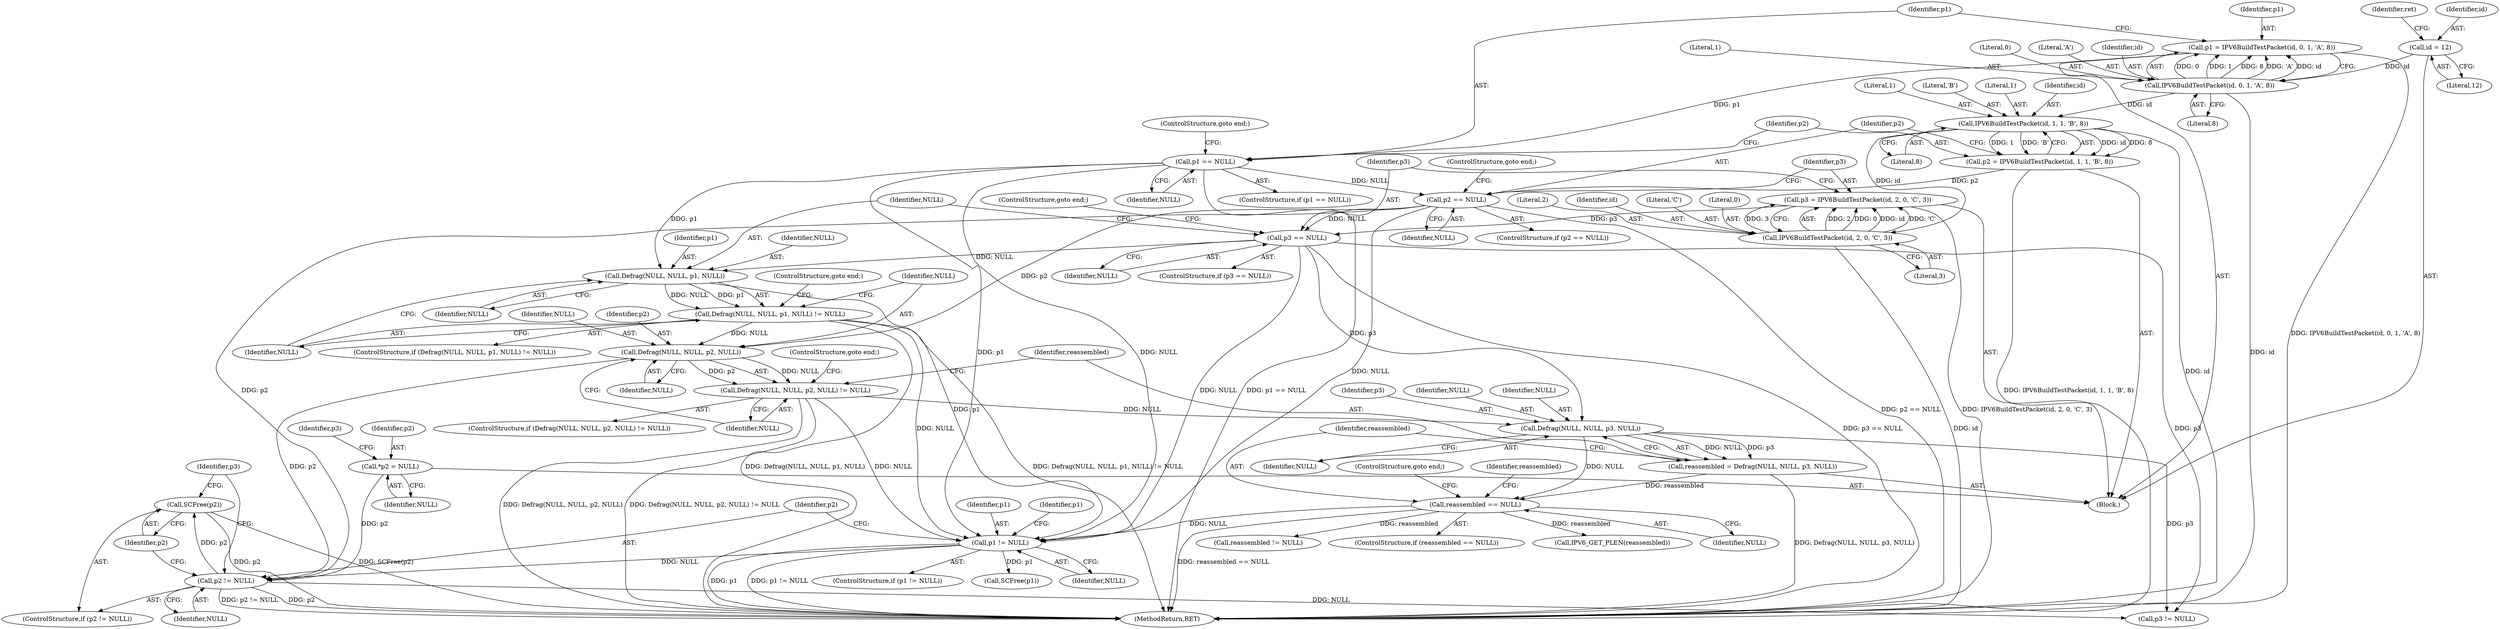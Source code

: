 digraph "1_suricata_4a04f814b15762eb446a5ead4d69d021512df6f8_15@pointer" {
"1000281" [label="(Call,SCFree(p2))"];
"1000278" [label="(Call,p2 != NULL)"];
"1000182" [label="(Call,Defrag(NULL, NULL, p2, NULL))"];
"1000172" [label="(Call,Defrag(NULL, NULL, p1, NULL) != NULL)"];
"1000173" [label="(Call,Defrag(NULL, NULL, p1, NULL))"];
"1000167" [label="(Call,p3 == NULL)"];
"1000158" [label="(Call,p3 = IPV6BuildTestPacket(id, 2, 0, 'C', 3))"];
"1000160" [label="(Call,IPV6BuildTestPacket(id, 2, 0, 'C', 3))"];
"1000147" [label="(Call,IPV6BuildTestPacket(id, 1, 1, 'B', 8))"];
"1000134" [label="(Call,IPV6BuildTestPacket(id, 0, 1, 'A', 8))"];
"1000123" [label="(Call,id = 12)"];
"1000154" [label="(Call,p2 == NULL)"];
"1000145" [label="(Call,p2 = IPV6BuildTestPacket(id, 1, 1, 'B', 8))"];
"1000141" [label="(Call,p1 == NULL)"];
"1000132" [label="(Call,p1 = IPV6BuildTestPacket(id, 0, 1, 'A', 8))"];
"1000111" [label="(Call,*p2 = NULL)"];
"1000272" [label="(Call,p1 != NULL)"];
"1000181" [label="(Call,Defrag(NULL, NULL, p2, NULL) != NULL)"];
"1000197" [label="(Call,reassembled == NULL)"];
"1000189" [label="(Call,reassembled = Defrag(NULL, NULL, p3, NULL))"];
"1000191" [label="(Call,Defrag(NULL, NULL, p3, NULL))"];
"1000182" [label="(Call,Defrag(NULL, NULL, p2, NULL))"];
"1000151" [label="(Literal,'B')"];
"1000186" [label="(Identifier,NULL)"];
"1000273" [label="(Identifier,p1)"];
"1000137" [label="(Literal,1)"];
"1000277" [label="(ControlStructure,if (p2 != NULL))"];
"1000141" [label="(Call,p1 == NULL)"];
"1000156" [label="(Identifier,NULL)"];
"1000271" [label="(ControlStructure,if (p1 != NULL))"];
"1000290" [label="(Call,reassembled != NULL)"];
"1000146" [label="(Identifier,p2)"];
"1000124" [label="(Identifier,id)"];
"1000178" [label="(Identifier,NULL)"];
"1000162" [label="(Literal,2)"];
"1000275" [label="(Call,SCFree(p1))"];
"1000116" [label="(Identifier,p3)"];
"1000195" [label="(Identifier,NULL)"];
"1000154" [label="(Call,p2 == NULL)"];
"1000179" [label="(ControlStructure,goto end;)"];
"1000176" [label="(Identifier,p1)"];
"1000170" [label="(ControlStructure,goto end;)"];
"1000132" [label="(Call,p1 = IPV6BuildTestPacket(id, 0, 1, 'A', 8))"];
"1000145" [label="(Call,p2 = IPV6BuildTestPacket(id, 1, 1, 'B', 8))"];
"1000123" [label="(Call,id = 12)"];
"1000144" [label="(ControlStructure,goto end;)"];
"1000177" [label="(Identifier,NULL)"];
"1000143" [label="(Identifier,NULL)"];
"1000167" [label="(Call,p3 == NULL)"];
"1000171" [label="(ControlStructure,if (Defrag(NULL, NULL, p1, NULL) != NULL))"];
"1000189" [label="(Call,reassembled = Defrag(NULL, NULL, p3, NULL))"];
"1000161" [label="(Identifier,id)"];
"1000142" [label="(Identifier,p1)"];
"1000164" [label="(Literal,'C')"];
"1000136" [label="(Literal,0)"];
"1000160" [label="(Call,IPV6BuildTestPacket(id, 2, 0, 'C', 3))"];
"1000169" [label="(Identifier,NULL)"];
"1000200" [label="(ControlStructure,goto end;)"];
"1000168" [label="(Identifier,p3)"];
"1000149" [label="(Literal,1)"];
"1000272" [label="(Call,p1 != NULL)"];
"1000192" [label="(Identifier,NULL)"];
"1000285" [label="(Identifier,p3)"];
"1000279" [label="(Identifier,p2)"];
"1000175" [label="(Identifier,NULL)"];
"1000281" [label="(Call,SCFree(p2))"];
"1000155" [label="(Identifier,p2)"];
"1000157" [label="(ControlStructure,goto end;)"];
"1000111" [label="(Call,*p2 = NULL)"];
"1000204" [label="(Identifier,reassembled)"];
"1000190" [label="(Identifier,reassembled)"];
"1000148" [label="(Identifier,id)"];
"1000147" [label="(Call,IPV6BuildTestPacket(id, 1, 1, 'B', 8))"];
"1000183" [label="(Identifier,NULL)"];
"1000153" [label="(ControlStructure,if (p2 == NULL))"];
"1000133" [label="(Identifier,p1)"];
"1000282" [label="(Identifier,p2)"];
"1000134" [label="(Call,IPV6BuildTestPacket(id, 0, 1, 'A', 8))"];
"1000280" [label="(Identifier,NULL)"];
"1000174" [label="(Identifier,NULL)"];
"1000152" [label="(Literal,8)"];
"1000274" [label="(Identifier,NULL)"];
"1000276" [label="(Identifier,p1)"];
"1000105" [label="(Block,)"];
"1000150" [label="(Literal,1)"];
"1000158" [label="(Call,p3 = IPV6BuildTestPacket(id, 2, 0, 'C', 3))"];
"1000278" [label="(Call,p2 != NULL)"];
"1000139" [label="(Literal,8)"];
"1000166" [label="(ControlStructure,if (p3 == NULL))"];
"1000197" [label="(Call,reassembled == NULL)"];
"1000188" [label="(ControlStructure,goto end;)"];
"1000198" [label="(Identifier,reassembled)"];
"1000196" [label="(ControlStructure,if (reassembled == NULL))"];
"1000191" [label="(Call,Defrag(NULL, NULL, p3, NULL))"];
"1000194" [label="(Identifier,p3)"];
"1000180" [label="(ControlStructure,if (Defrag(NULL, NULL, p2, NULL) != NULL))"];
"1000284" [label="(Call,p3 != NULL)"];
"1000140" [label="(ControlStructure,if (p1 == NULL))"];
"1000165" [label="(Literal,3)"];
"1000113" [label="(Identifier,NULL)"];
"1000184" [label="(Identifier,NULL)"];
"1000138" [label="(Literal,'A')"];
"1000135" [label="(Identifier,id)"];
"1000203" [label="(Call,IPV6_GET_PLEN(reassembled))"];
"1000298" [label="(MethodReturn,RET)"];
"1000129" [label="(Identifier,ret)"];
"1000159" [label="(Identifier,p3)"];
"1000187" [label="(Identifier,NULL)"];
"1000125" [label="(Literal,12)"];
"1000112" [label="(Identifier,p2)"];
"1000163" [label="(Literal,0)"];
"1000173" [label="(Call,Defrag(NULL, NULL, p1, NULL))"];
"1000172" [label="(Call,Defrag(NULL, NULL, p1, NULL) != NULL)"];
"1000185" [label="(Identifier,p2)"];
"1000199" [label="(Identifier,NULL)"];
"1000193" [label="(Identifier,NULL)"];
"1000181" [label="(Call,Defrag(NULL, NULL, p2, NULL) != NULL)"];
"1000281" -> "1000277"  [label="AST: "];
"1000281" -> "1000282"  [label="CFG: "];
"1000282" -> "1000281"  [label="AST: "];
"1000285" -> "1000281"  [label="CFG: "];
"1000281" -> "1000298"  [label="DDG: p2"];
"1000281" -> "1000298"  [label="DDG: SCFree(p2)"];
"1000278" -> "1000281"  [label="DDG: p2"];
"1000278" -> "1000277"  [label="AST: "];
"1000278" -> "1000280"  [label="CFG: "];
"1000279" -> "1000278"  [label="AST: "];
"1000280" -> "1000278"  [label="AST: "];
"1000282" -> "1000278"  [label="CFG: "];
"1000285" -> "1000278"  [label="CFG: "];
"1000278" -> "1000298"  [label="DDG: p2 != NULL"];
"1000278" -> "1000298"  [label="DDG: p2"];
"1000182" -> "1000278"  [label="DDG: p2"];
"1000154" -> "1000278"  [label="DDG: p2"];
"1000111" -> "1000278"  [label="DDG: p2"];
"1000272" -> "1000278"  [label="DDG: NULL"];
"1000278" -> "1000284"  [label="DDG: NULL"];
"1000182" -> "1000181"  [label="AST: "];
"1000182" -> "1000186"  [label="CFG: "];
"1000183" -> "1000182"  [label="AST: "];
"1000184" -> "1000182"  [label="AST: "];
"1000185" -> "1000182"  [label="AST: "];
"1000186" -> "1000182"  [label="AST: "];
"1000187" -> "1000182"  [label="CFG: "];
"1000182" -> "1000181"  [label="DDG: NULL"];
"1000182" -> "1000181"  [label="DDG: p2"];
"1000172" -> "1000182"  [label="DDG: NULL"];
"1000154" -> "1000182"  [label="DDG: p2"];
"1000172" -> "1000171"  [label="AST: "];
"1000172" -> "1000178"  [label="CFG: "];
"1000173" -> "1000172"  [label="AST: "];
"1000178" -> "1000172"  [label="AST: "];
"1000179" -> "1000172"  [label="CFG: "];
"1000183" -> "1000172"  [label="CFG: "];
"1000172" -> "1000298"  [label="DDG: Defrag(NULL, NULL, p1, NULL) != NULL"];
"1000172" -> "1000298"  [label="DDG: Defrag(NULL, NULL, p1, NULL)"];
"1000173" -> "1000172"  [label="DDG: NULL"];
"1000173" -> "1000172"  [label="DDG: p1"];
"1000172" -> "1000272"  [label="DDG: NULL"];
"1000173" -> "1000177"  [label="CFG: "];
"1000174" -> "1000173"  [label="AST: "];
"1000175" -> "1000173"  [label="AST: "];
"1000176" -> "1000173"  [label="AST: "];
"1000177" -> "1000173"  [label="AST: "];
"1000178" -> "1000173"  [label="CFG: "];
"1000167" -> "1000173"  [label="DDG: NULL"];
"1000141" -> "1000173"  [label="DDG: p1"];
"1000173" -> "1000272"  [label="DDG: p1"];
"1000167" -> "1000166"  [label="AST: "];
"1000167" -> "1000169"  [label="CFG: "];
"1000168" -> "1000167"  [label="AST: "];
"1000169" -> "1000167"  [label="AST: "];
"1000170" -> "1000167"  [label="CFG: "];
"1000174" -> "1000167"  [label="CFG: "];
"1000167" -> "1000298"  [label="DDG: p3 == NULL"];
"1000158" -> "1000167"  [label="DDG: p3"];
"1000154" -> "1000167"  [label="DDG: NULL"];
"1000167" -> "1000191"  [label="DDG: p3"];
"1000167" -> "1000272"  [label="DDG: NULL"];
"1000167" -> "1000284"  [label="DDG: p3"];
"1000158" -> "1000105"  [label="AST: "];
"1000158" -> "1000160"  [label="CFG: "];
"1000159" -> "1000158"  [label="AST: "];
"1000160" -> "1000158"  [label="AST: "];
"1000168" -> "1000158"  [label="CFG: "];
"1000158" -> "1000298"  [label="DDG: IPV6BuildTestPacket(id, 2, 0, 'C', 3)"];
"1000160" -> "1000158"  [label="DDG: 2"];
"1000160" -> "1000158"  [label="DDG: 0"];
"1000160" -> "1000158"  [label="DDG: id"];
"1000160" -> "1000158"  [label="DDG: 'C'"];
"1000160" -> "1000158"  [label="DDG: 3"];
"1000160" -> "1000165"  [label="CFG: "];
"1000161" -> "1000160"  [label="AST: "];
"1000162" -> "1000160"  [label="AST: "];
"1000163" -> "1000160"  [label="AST: "];
"1000164" -> "1000160"  [label="AST: "];
"1000165" -> "1000160"  [label="AST: "];
"1000160" -> "1000298"  [label="DDG: id"];
"1000147" -> "1000160"  [label="DDG: id"];
"1000147" -> "1000145"  [label="AST: "];
"1000147" -> "1000152"  [label="CFG: "];
"1000148" -> "1000147"  [label="AST: "];
"1000149" -> "1000147"  [label="AST: "];
"1000150" -> "1000147"  [label="AST: "];
"1000151" -> "1000147"  [label="AST: "];
"1000152" -> "1000147"  [label="AST: "];
"1000145" -> "1000147"  [label="CFG: "];
"1000147" -> "1000298"  [label="DDG: id"];
"1000147" -> "1000145"  [label="DDG: id"];
"1000147" -> "1000145"  [label="DDG: 8"];
"1000147" -> "1000145"  [label="DDG: 1"];
"1000147" -> "1000145"  [label="DDG: 'B'"];
"1000134" -> "1000147"  [label="DDG: id"];
"1000134" -> "1000132"  [label="AST: "];
"1000134" -> "1000139"  [label="CFG: "];
"1000135" -> "1000134"  [label="AST: "];
"1000136" -> "1000134"  [label="AST: "];
"1000137" -> "1000134"  [label="AST: "];
"1000138" -> "1000134"  [label="AST: "];
"1000139" -> "1000134"  [label="AST: "];
"1000132" -> "1000134"  [label="CFG: "];
"1000134" -> "1000298"  [label="DDG: id"];
"1000134" -> "1000132"  [label="DDG: 0"];
"1000134" -> "1000132"  [label="DDG: 1"];
"1000134" -> "1000132"  [label="DDG: 8"];
"1000134" -> "1000132"  [label="DDG: 'A'"];
"1000134" -> "1000132"  [label="DDG: id"];
"1000123" -> "1000134"  [label="DDG: id"];
"1000123" -> "1000105"  [label="AST: "];
"1000123" -> "1000125"  [label="CFG: "];
"1000124" -> "1000123"  [label="AST: "];
"1000125" -> "1000123"  [label="AST: "];
"1000129" -> "1000123"  [label="CFG: "];
"1000154" -> "1000153"  [label="AST: "];
"1000154" -> "1000156"  [label="CFG: "];
"1000155" -> "1000154"  [label="AST: "];
"1000156" -> "1000154"  [label="AST: "];
"1000157" -> "1000154"  [label="CFG: "];
"1000159" -> "1000154"  [label="CFG: "];
"1000154" -> "1000298"  [label="DDG: p2 == NULL"];
"1000145" -> "1000154"  [label="DDG: p2"];
"1000141" -> "1000154"  [label="DDG: NULL"];
"1000154" -> "1000272"  [label="DDG: NULL"];
"1000145" -> "1000105"  [label="AST: "];
"1000146" -> "1000145"  [label="AST: "];
"1000155" -> "1000145"  [label="CFG: "];
"1000145" -> "1000298"  [label="DDG: IPV6BuildTestPacket(id, 1, 1, 'B', 8)"];
"1000141" -> "1000140"  [label="AST: "];
"1000141" -> "1000143"  [label="CFG: "];
"1000142" -> "1000141"  [label="AST: "];
"1000143" -> "1000141"  [label="AST: "];
"1000144" -> "1000141"  [label="CFG: "];
"1000146" -> "1000141"  [label="CFG: "];
"1000141" -> "1000298"  [label="DDG: p1 == NULL"];
"1000132" -> "1000141"  [label="DDG: p1"];
"1000141" -> "1000272"  [label="DDG: p1"];
"1000141" -> "1000272"  [label="DDG: NULL"];
"1000132" -> "1000105"  [label="AST: "];
"1000133" -> "1000132"  [label="AST: "];
"1000142" -> "1000132"  [label="CFG: "];
"1000132" -> "1000298"  [label="DDG: IPV6BuildTestPacket(id, 0, 1, 'A', 8)"];
"1000111" -> "1000105"  [label="AST: "];
"1000111" -> "1000113"  [label="CFG: "];
"1000112" -> "1000111"  [label="AST: "];
"1000113" -> "1000111"  [label="AST: "];
"1000116" -> "1000111"  [label="CFG: "];
"1000272" -> "1000271"  [label="AST: "];
"1000272" -> "1000274"  [label="CFG: "];
"1000273" -> "1000272"  [label="AST: "];
"1000274" -> "1000272"  [label="AST: "];
"1000276" -> "1000272"  [label="CFG: "];
"1000279" -> "1000272"  [label="CFG: "];
"1000272" -> "1000298"  [label="DDG: p1"];
"1000272" -> "1000298"  [label="DDG: p1 != NULL"];
"1000181" -> "1000272"  [label="DDG: NULL"];
"1000197" -> "1000272"  [label="DDG: NULL"];
"1000272" -> "1000275"  [label="DDG: p1"];
"1000181" -> "1000180"  [label="AST: "];
"1000181" -> "1000187"  [label="CFG: "];
"1000187" -> "1000181"  [label="AST: "];
"1000188" -> "1000181"  [label="CFG: "];
"1000190" -> "1000181"  [label="CFG: "];
"1000181" -> "1000298"  [label="DDG: Defrag(NULL, NULL, p2, NULL) != NULL"];
"1000181" -> "1000298"  [label="DDG: Defrag(NULL, NULL, p2, NULL)"];
"1000181" -> "1000191"  [label="DDG: NULL"];
"1000197" -> "1000196"  [label="AST: "];
"1000197" -> "1000199"  [label="CFG: "];
"1000198" -> "1000197"  [label="AST: "];
"1000199" -> "1000197"  [label="AST: "];
"1000200" -> "1000197"  [label="CFG: "];
"1000204" -> "1000197"  [label="CFG: "];
"1000197" -> "1000298"  [label="DDG: reassembled == NULL"];
"1000189" -> "1000197"  [label="DDG: reassembled"];
"1000191" -> "1000197"  [label="DDG: NULL"];
"1000197" -> "1000203"  [label="DDG: reassembled"];
"1000197" -> "1000290"  [label="DDG: reassembled"];
"1000189" -> "1000105"  [label="AST: "];
"1000189" -> "1000191"  [label="CFG: "];
"1000190" -> "1000189"  [label="AST: "];
"1000191" -> "1000189"  [label="AST: "];
"1000198" -> "1000189"  [label="CFG: "];
"1000189" -> "1000298"  [label="DDG: Defrag(NULL, NULL, p3, NULL)"];
"1000191" -> "1000189"  [label="DDG: NULL"];
"1000191" -> "1000189"  [label="DDG: p3"];
"1000191" -> "1000195"  [label="CFG: "];
"1000192" -> "1000191"  [label="AST: "];
"1000193" -> "1000191"  [label="AST: "];
"1000194" -> "1000191"  [label="AST: "];
"1000195" -> "1000191"  [label="AST: "];
"1000191" -> "1000284"  [label="DDG: p3"];
}

